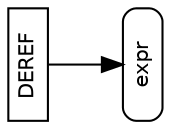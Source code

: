 /* AST node diagram generator script collection for M2C, M2J and M2Sharp.
 *
 * Copyright (c) 2016 The Modula-2 Software Foundation
 *
 * Author & Maintainer: Benjamin Kowarsch <org.m2sf>
 *
 * @synopsis
 *
 * The M2C, M2J and M2Sharp compilers are multi-dialect Modula-2 translators
 * and compilers respectively targeting C99, Java/JVM and C#/CLR, sharing a
 * common abstract syntax tree (AST) specification.
 *
 * The AST node diagram generator script collection consists of Graphviz DOT
 * descriptions for all AST node types of the common AST specification.
 *
 * The Graphviz dot utility is required to generate the diagrams. 
 * It may be obtained from http://www.graphviz.org/download.php.
 *
 * @repository
 *
 * https://github.com/m2sf/m2-ast-node-diagrams
 *
 * @file
 *
 * deref.dot
 *
 * DEREF node diagram.
 *
 * Usage: $ dot deref.dot -Tps > deref.ps
 *
 * @license
 *
 * This is free software: you can redistribute and/or modify it under the
 * terms of the GNU Lesser General Public License (LGPL) either version 2.1
 * or at your choice version 3 as published by the Free Software Foundation.
 * However, you may not alter the copyright, author and license information.
 *
 * It is distributed in the hope that it will be useful,  but WITHOUT
 * ANY WARRANTY; without even the implied warranty of MERCHANTABILITY or
 * FITNESS FOR A PARTICULAR PURPOSE.  Read the license for more details.
 *
 * You should have received a copy of the GNU Lesser General Public License.
 * If not, see <https://www.gnu.org/copyleft/lesser.html>.
 *
 * NB: Components in the domain part of email addresses are in reverse order.
 */

/*** DEREF Node ***/

digraph DEREF {
  graph [orientation=landscape,fontname=helvetica];
  node [fontname=helvetica,fontsize=10,shape=box,height=0.25];
  
  node [style=solid];
  edge [arrowhead=normal];
  
  DEREF -> id0;
  id0 [label="expr",style=rounded];
}

/* END OF FILE */